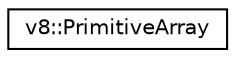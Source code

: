 digraph "Graphical Class Hierarchy"
{
  edge [fontname="Helvetica",fontsize="10",labelfontname="Helvetica",labelfontsize="10"];
  node [fontname="Helvetica",fontsize="10",shape=record];
  rankdir="LR";
  Node1 [label="v8::PrimitiveArray",height=0.2,width=0.4,color="black", fillcolor="white", style="filled",URL="$classv8_1_1PrimitiveArray.html"];
}

